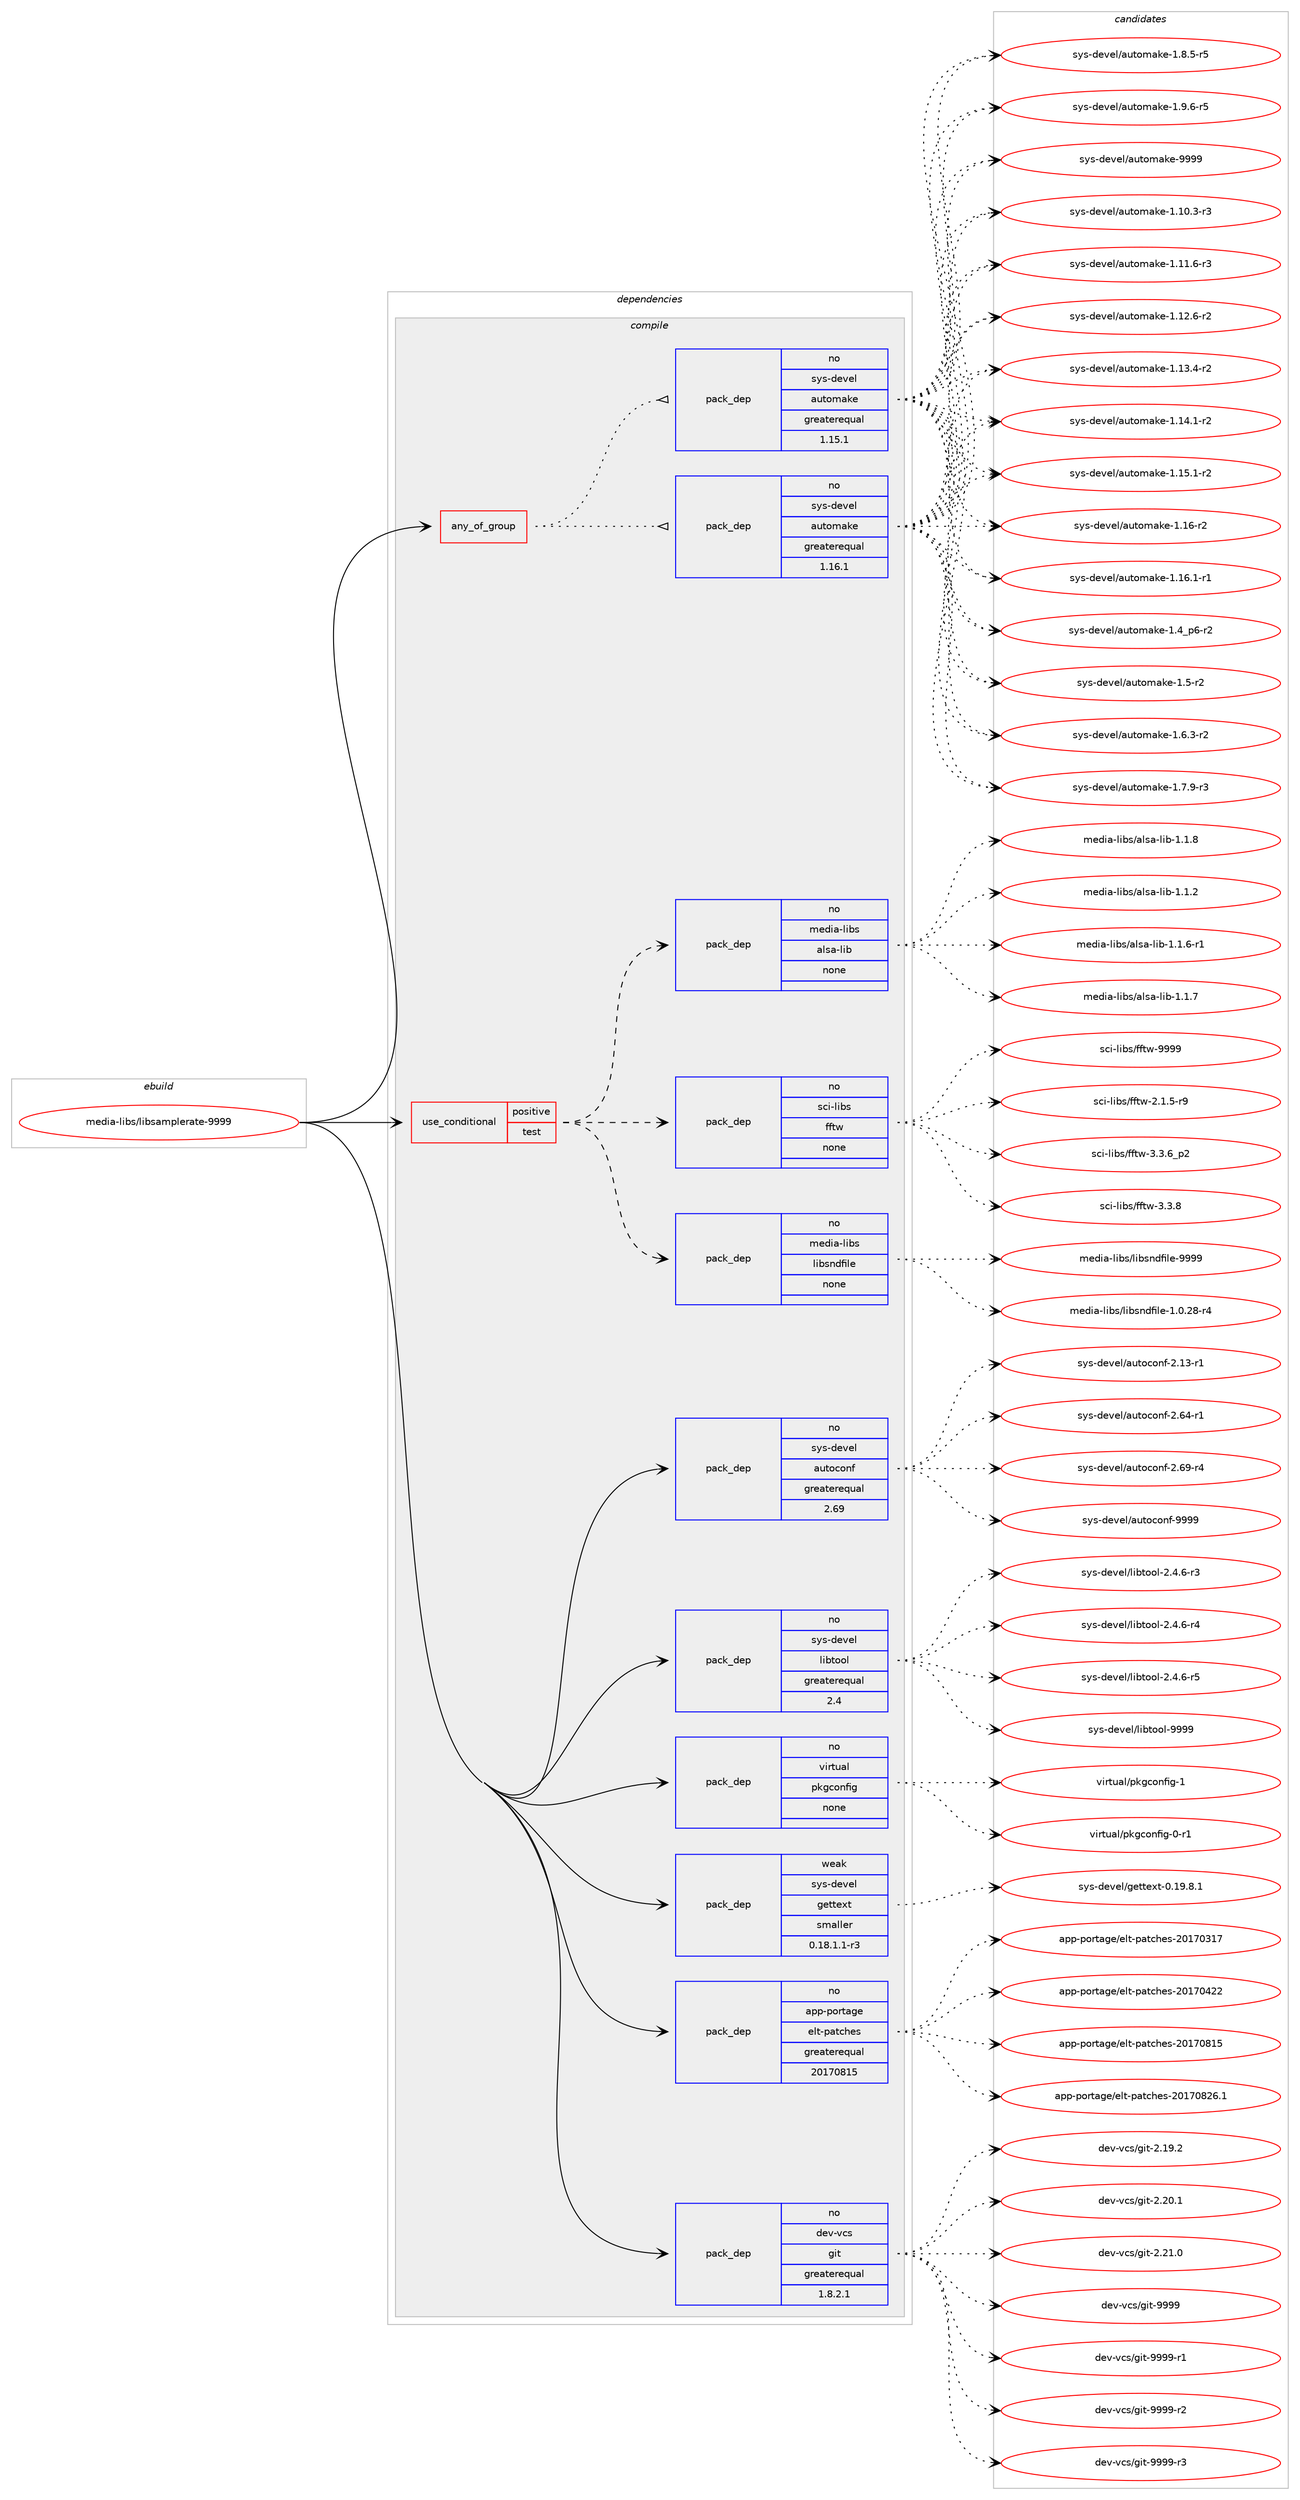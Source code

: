 digraph prolog {

# *************
# Graph options
# *************

newrank=true;
concentrate=true;
compound=true;
graph [rankdir=LR,fontname=Helvetica,fontsize=10,ranksep=1.5];#, ranksep=2.5, nodesep=0.2];
edge  [arrowhead=vee];
node  [fontname=Helvetica,fontsize=10];

# **********
# The ebuild
# **********

subgraph cluster_leftcol {
color=gray;
rank=same;
label=<<i>ebuild</i>>;
id [label="media-libs/libsamplerate-9999", color=red, width=4, href="../media-libs/libsamplerate-9999.svg"];
}

# ****************
# The dependencies
# ****************

subgraph cluster_midcol {
color=gray;
label=<<i>dependencies</i>>;
subgraph cluster_compile {
fillcolor="#eeeeee";
style=filled;
label=<<i>compile</i>>;
subgraph any25134 {
dependency1613733 [label=<<TABLE BORDER="0" CELLBORDER="1" CELLSPACING="0" CELLPADDING="4"><TR><TD CELLPADDING="10">any_of_group</TD></TR></TABLE>>, shape=none, color=red];subgraph pack1153282 {
dependency1613734 [label=<<TABLE BORDER="0" CELLBORDER="1" CELLSPACING="0" CELLPADDING="4" WIDTH="220"><TR><TD ROWSPAN="6" CELLPADDING="30">pack_dep</TD></TR><TR><TD WIDTH="110">no</TD></TR><TR><TD>sys-devel</TD></TR><TR><TD>automake</TD></TR><TR><TD>greaterequal</TD></TR><TR><TD>1.16.1</TD></TR></TABLE>>, shape=none, color=blue];
}
dependency1613733:e -> dependency1613734:w [weight=20,style="dotted",arrowhead="oinv"];
subgraph pack1153283 {
dependency1613735 [label=<<TABLE BORDER="0" CELLBORDER="1" CELLSPACING="0" CELLPADDING="4" WIDTH="220"><TR><TD ROWSPAN="6" CELLPADDING="30">pack_dep</TD></TR><TR><TD WIDTH="110">no</TD></TR><TR><TD>sys-devel</TD></TR><TR><TD>automake</TD></TR><TR><TD>greaterequal</TD></TR><TR><TD>1.15.1</TD></TR></TABLE>>, shape=none, color=blue];
}
dependency1613733:e -> dependency1613735:w [weight=20,style="dotted",arrowhead="oinv"];
}
id:e -> dependency1613733:w [weight=20,style="solid",arrowhead="vee"];
subgraph cond434618 {
dependency1613736 [label=<<TABLE BORDER="0" CELLBORDER="1" CELLSPACING="0" CELLPADDING="4"><TR><TD ROWSPAN="3" CELLPADDING="10">use_conditional</TD></TR><TR><TD>positive</TD></TR><TR><TD>test</TD></TR></TABLE>>, shape=none, color=red];
subgraph pack1153284 {
dependency1613737 [label=<<TABLE BORDER="0" CELLBORDER="1" CELLSPACING="0" CELLPADDING="4" WIDTH="220"><TR><TD ROWSPAN="6" CELLPADDING="30">pack_dep</TD></TR><TR><TD WIDTH="110">no</TD></TR><TR><TD>media-libs</TD></TR><TR><TD>alsa-lib</TD></TR><TR><TD>none</TD></TR><TR><TD></TD></TR></TABLE>>, shape=none, color=blue];
}
dependency1613736:e -> dependency1613737:w [weight=20,style="dashed",arrowhead="vee"];
subgraph pack1153285 {
dependency1613738 [label=<<TABLE BORDER="0" CELLBORDER="1" CELLSPACING="0" CELLPADDING="4" WIDTH="220"><TR><TD ROWSPAN="6" CELLPADDING="30">pack_dep</TD></TR><TR><TD WIDTH="110">no</TD></TR><TR><TD>media-libs</TD></TR><TR><TD>libsndfile</TD></TR><TR><TD>none</TD></TR><TR><TD></TD></TR></TABLE>>, shape=none, color=blue];
}
dependency1613736:e -> dependency1613738:w [weight=20,style="dashed",arrowhead="vee"];
subgraph pack1153286 {
dependency1613739 [label=<<TABLE BORDER="0" CELLBORDER="1" CELLSPACING="0" CELLPADDING="4" WIDTH="220"><TR><TD ROWSPAN="6" CELLPADDING="30">pack_dep</TD></TR><TR><TD WIDTH="110">no</TD></TR><TR><TD>sci-libs</TD></TR><TR><TD>fftw</TD></TR><TR><TD>none</TD></TR><TR><TD></TD></TR></TABLE>>, shape=none, color=blue];
}
dependency1613736:e -> dependency1613739:w [weight=20,style="dashed",arrowhead="vee"];
}
id:e -> dependency1613736:w [weight=20,style="solid",arrowhead="vee"];
subgraph pack1153287 {
dependency1613740 [label=<<TABLE BORDER="0" CELLBORDER="1" CELLSPACING="0" CELLPADDING="4" WIDTH="220"><TR><TD ROWSPAN="6" CELLPADDING="30">pack_dep</TD></TR><TR><TD WIDTH="110">no</TD></TR><TR><TD>app-portage</TD></TR><TR><TD>elt-patches</TD></TR><TR><TD>greaterequal</TD></TR><TR><TD>20170815</TD></TR></TABLE>>, shape=none, color=blue];
}
id:e -> dependency1613740:w [weight=20,style="solid",arrowhead="vee"];
subgraph pack1153288 {
dependency1613741 [label=<<TABLE BORDER="0" CELLBORDER="1" CELLSPACING="0" CELLPADDING="4" WIDTH="220"><TR><TD ROWSPAN="6" CELLPADDING="30">pack_dep</TD></TR><TR><TD WIDTH="110">no</TD></TR><TR><TD>dev-vcs</TD></TR><TR><TD>git</TD></TR><TR><TD>greaterequal</TD></TR><TR><TD>1.8.2.1</TD></TR></TABLE>>, shape=none, color=blue];
}
id:e -> dependency1613741:w [weight=20,style="solid",arrowhead="vee"];
subgraph pack1153289 {
dependency1613742 [label=<<TABLE BORDER="0" CELLBORDER="1" CELLSPACING="0" CELLPADDING="4" WIDTH="220"><TR><TD ROWSPAN="6" CELLPADDING="30">pack_dep</TD></TR><TR><TD WIDTH="110">no</TD></TR><TR><TD>sys-devel</TD></TR><TR><TD>autoconf</TD></TR><TR><TD>greaterequal</TD></TR><TR><TD>2.69</TD></TR></TABLE>>, shape=none, color=blue];
}
id:e -> dependency1613742:w [weight=20,style="solid",arrowhead="vee"];
subgraph pack1153290 {
dependency1613743 [label=<<TABLE BORDER="0" CELLBORDER="1" CELLSPACING="0" CELLPADDING="4" WIDTH="220"><TR><TD ROWSPAN="6" CELLPADDING="30">pack_dep</TD></TR><TR><TD WIDTH="110">no</TD></TR><TR><TD>sys-devel</TD></TR><TR><TD>libtool</TD></TR><TR><TD>greaterequal</TD></TR><TR><TD>2.4</TD></TR></TABLE>>, shape=none, color=blue];
}
id:e -> dependency1613743:w [weight=20,style="solid",arrowhead="vee"];
subgraph pack1153291 {
dependency1613744 [label=<<TABLE BORDER="0" CELLBORDER="1" CELLSPACING="0" CELLPADDING="4" WIDTH="220"><TR><TD ROWSPAN="6" CELLPADDING="30">pack_dep</TD></TR><TR><TD WIDTH="110">no</TD></TR><TR><TD>virtual</TD></TR><TR><TD>pkgconfig</TD></TR><TR><TD>none</TD></TR><TR><TD></TD></TR></TABLE>>, shape=none, color=blue];
}
id:e -> dependency1613744:w [weight=20,style="solid",arrowhead="vee"];
subgraph pack1153292 {
dependency1613745 [label=<<TABLE BORDER="0" CELLBORDER="1" CELLSPACING="0" CELLPADDING="4" WIDTH="220"><TR><TD ROWSPAN="6" CELLPADDING="30">pack_dep</TD></TR><TR><TD WIDTH="110">weak</TD></TR><TR><TD>sys-devel</TD></TR><TR><TD>gettext</TD></TR><TR><TD>smaller</TD></TR><TR><TD>0.18.1.1-r3</TD></TR></TABLE>>, shape=none, color=blue];
}
id:e -> dependency1613745:w [weight=20,style="solid",arrowhead="vee"];
}
subgraph cluster_compileandrun {
fillcolor="#eeeeee";
style=filled;
label=<<i>compile and run</i>>;
}
subgraph cluster_run {
fillcolor="#eeeeee";
style=filled;
label=<<i>run</i>>;
}
}

# **************
# The candidates
# **************

subgraph cluster_choices {
rank=same;
color=gray;
label=<<i>candidates</i>>;

subgraph choice1153282 {
color=black;
nodesep=1;
choice11512111545100101118101108479711711611110997107101454946494846514511451 [label="sys-devel/automake-1.10.3-r3", color=red, width=4,href="../sys-devel/automake-1.10.3-r3.svg"];
choice11512111545100101118101108479711711611110997107101454946494946544511451 [label="sys-devel/automake-1.11.6-r3", color=red, width=4,href="../sys-devel/automake-1.11.6-r3.svg"];
choice11512111545100101118101108479711711611110997107101454946495046544511450 [label="sys-devel/automake-1.12.6-r2", color=red, width=4,href="../sys-devel/automake-1.12.6-r2.svg"];
choice11512111545100101118101108479711711611110997107101454946495146524511450 [label="sys-devel/automake-1.13.4-r2", color=red, width=4,href="../sys-devel/automake-1.13.4-r2.svg"];
choice11512111545100101118101108479711711611110997107101454946495246494511450 [label="sys-devel/automake-1.14.1-r2", color=red, width=4,href="../sys-devel/automake-1.14.1-r2.svg"];
choice11512111545100101118101108479711711611110997107101454946495346494511450 [label="sys-devel/automake-1.15.1-r2", color=red, width=4,href="../sys-devel/automake-1.15.1-r2.svg"];
choice1151211154510010111810110847971171161111099710710145494649544511450 [label="sys-devel/automake-1.16-r2", color=red, width=4,href="../sys-devel/automake-1.16-r2.svg"];
choice11512111545100101118101108479711711611110997107101454946495446494511449 [label="sys-devel/automake-1.16.1-r1", color=red, width=4,href="../sys-devel/automake-1.16.1-r1.svg"];
choice115121115451001011181011084797117116111109971071014549465295112544511450 [label="sys-devel/automake-1.4_p6-r2", color=red, width=4,href="../sys-devel/automake-1.4_p6-r2.svg"];
choice11512111545100101118101108479711711611110997107101454946534511450 [label="sys-devel/automake-1.5-r2", color=red, width=4,href="../sys-devel/automake-1.5-r2.svg"];
choice115121115451001011181011084797117116111109971071014549465446514511450 [label="sys-devel/automake-1.6.3-r2", color=red, width=4,href="../sys-devel/automake-1.6.3-r2.svg"];
choice115121115451001011181011084797117116111109971071014549465546574511451 [label="sys-devel/automake-1.7.9-r3", color=red, width=4,href="../sys-devel/automake-1.7.9-r3.svg"];
choice115121115451001011181011084797117116111109971071014549465646534511453 [label="sys-devel/automake-1.8.5-r5", color=red, width=4,href="../sys-devel/automake-1.8.5-r5.svg"];
choice115121115451001011181011084797117116111109971071014549465746544511453 [label="sys-devel/automake-1.9.6-r5", color=red, width=4,href="../sys-devel/automake-1.9.6-r5.svg"];
choice115121115451001011181011084797117116111109971071014557575757 [label="sys-devel/automake-9999", color=red, width=4,href="../sys-devel/automake-9999.svg"];
dependency1613734:e -> choice11512111545100101118101108479711711611110997107101454946494846514511451:w [style=dotted,weight="100"];
dependency1613734:e -> choice11512111545100101118101108479711711611110997107101454946494946544511451:w [style=dotted,weight="100"];
dependency1613734:e -> choice11512111545100101118101108479711711611110997107101454946495046544511450:w [style=dotted,weight="100"];
dependency1613734:e -> choice11512111545100101118101108479711711611110997107101454946495146524511450:w [style=dotted,weight="100"];
dependency1613734:e -> choice11512111545100101118101108479711711611110997107101454946495246494511450:w [style=dotted,weight="100"];
dependency1613734:e -> choice11512111545100101118101108479711711611110997107101454946495346494511450:w [style=dotted,weight="100"];
dependency1613734:e -> choice1151211154510010111810110847971171161111099710710145494649544511450:w [style=dotted,weight="100"];
dependency1613734:e -> choice11512111545100101118101108479711711611110997107101454946495446494511449:w [style=dotted,weight="100"];
dependency1613734:e -> choice115121115451001011181011084797117116111109971071014549465295112544511450:w [style=dotted,weight="100"];
dependency1613734:e -> choice11512111545100101118101108479711711611110997107101454946534511450:w [style=dotted,weight="100"];
dependency1613734:e -> choice115121115451001011181011084797117116111109971071014549465446514511450:w [style=dotted,weight="100"];
dependency1613734:e -> choice115121115451001011181011084797117116111109971071014549465546574511451:w [style=dotted,weight="100"];
dependency1613734:e -> choice115121115451001011181011084797117116111109971071014549465646534511453:w [style=dotted,weight="100"];
dependency1613734:e -> choice115121115451001011181011084797117116111109971071014549465746544511453:w [style=dotted,weight="100"];
dependency1613734:e -> choice115121115451001011181011084797117116111109971071014557575757:w [style=dotted,weight="100"];
}
subgraph choice1153283 {
color=black;
nodesep=1;
choice11512111545100101118101108479711711611110997107101454946494846514511451 [label="sys-devel/automake-1.10.3-r3", color=red, width=4,href="../sys-devel/automake-1.10.3-r3.svg"];
choice11512111545100101118101108479711711611110997107101454946494946544511451 [label="sys-devel/automake-1.11.6-r3", color=red, width=4,href="../sys-devel/automake-1.11.6-r3.svg"];
choice11512111545100101118101108479711711611110997107101454946495046544511450 [label="sys-devel/automake-1.12.6-r2", color=red, width=4,href="../sys-devel/automake-1.12.6-r2.svg"];
choice11512111545100101118101108479711711611110997107101454946495146524511450 [label="sys-devel/automake-1.13.4-r2", color=red, width=4,href="../sys-devel/automake-1.13.4-r2.svg"];
choice11512111545100101118101108479711711611110997107101454946495246494511450 [label="sys-devel/automake-1.14.1-r2", color=red, width=4,href="../sys-devel/automake-1.14.1-r2.svg"];
choice11512111545100101118101108479711711611110997107101454946495346494511450 [label="sys-devel/automake-1.15.1-r2", color=red, width=4,href="../sys-devel/automake-1.15.1-r2.svg"];
choice1151211154510010111810110847971171161111099710710145494649544511450 [label="sys-devel/automake-1.16-r2", color=red, width=4,href="../sys-devel/automake-1.16-r2.svg"];
choice11512111545100101118101108479711711611110997107101454946495446494511449 [label="sys-devel/automake-1.16.1-r1", color=red, width=4,href="../sys-devel/automake-1.16.1-r1.svg"];
choice115121115451001011181011084797117116111109971071014549465295112544511450 [label="sys-devel/automake-1.4_p6-r2", color=red, width=4,href="../sys-devel/automake-1.4_p6-r2.svg"];
choice11512111545100101118101108479711711611110997107101454946534511450 [label="sys-devel/automake-1.5-r2", color=red, width=4,href="../sys-devel/automake-1.5-r2.svg"];
choice115121115451001011181011084797117116111109971071014549465446514511450 [label="sys-devel/automake-1.6.3-r2", color=red, width=4,href="../sys-devel/automake-1.6.3-r2.svg"];
choice115121115451001011181011084797117116111109971071014549465546574511451 [label="sys-devel/automake-1.7.9-r3", color=red, width=4,href="../sys-devel/automake-1.7.9-r3.svg"];
choice115121115451001011181011084797117116111109971071014549465646534511453 [label="sys-devel/automake-1.8.5-r5", color=red, width=4,href="../sys-devel/automake-1.8.5-r5.svg"];
choice115121115451001011181011084797117116111109971071014549465746544511453 [label="sys-devel/automake-1.9.6-r5", color=red, width=4,href="../sys-devel/automake-1.9.6-r5.svg"];
choice115121115451001011181011084797117116111109971071014557575757 [label="sys-devel/automake-9999", color=red, width=4,href="../sys-devel/automake-9999.svg"];
dependency1613735:e -> choice11512111545100101118101108479711711611110997107101454946494846514511451:w [style=dotted,weight="100"];
dependency1613735:e -> choice11512111545100101118101108479711711611110997107101454946494946544511451:w [style=dotted,weight="100"];
dependency1613735:e -> choice11512111545100101118101108479711711611110997107101454946495046544511450:w [style=dotted,weight="100"];
dependency1613735:e -> choice11512111545100101118101108479711711611110997107101454946495146524511450:w [style=dotted,weight="100"];
dependency1613735:e -> choice11512111545100101118101108479711711611110997107101454946495246494511450:w [style=dotted,weight="100"];
dependency1613735:e -> choice11512111545100101118101108479711711611110997107101454946495346494511450:w [style=dotted,weight="100"];
dependency1613735:e -> choice1151211154510010111810110847971171161111099710710145494649544511450:w [style=dotted,weight="100"];
dependency1613735:e -> choice11512111545100101118101108479711711611110997107101454946495446494511449:w [style=dotted,weight="100"];
dependency1613735:e -> choice115121115451001011181011084797117116111109971071014549465295112544511450:w [style=dotted,weight="100"];
dependency1613735:e -> choice11512111545100101118101108479711711611110997107101454946534511450:w [style=dotted,weight="100"];
dependency1613735:e -> choice115121115451001011181011084797117116111109971071014549465446514511450:w [style=dotted,weight="100"];
dependency1613735:e -> choice115121115451001011181011084797117116111109971071014549465546574511451:w [style=dotted,weight="100"];
dependency1613735:e -> choice115121115451001011181011084797117116111109971071014549465646534511453:w [style=dotted,weight="100"];
dependency1613735:e -> choice115121115451001011181011084797117116111109971071014549465746544511453:w [style=dotted,weight="100"];
dependency1613735:e -> choice115121115451001011181011084797117116111109971071014557575757:w [style=dotted,weight="100"];
}
subgraph choice1153284 {
color=black;
nodesep=1;
choice1091011001059745108105981154797108115974510810598454946494650 [label="media-libs/alsa-lib-1.1.2", color=red, width=4,href="../media-libs/alsa-lib-1.1.2.svg"];
choice10910110010597451081059811547971081159745108105984549464946544511449 [label="media-libs/alsa-lib-1.1.6-r1", color=red, width=4,href="../media-libs/alsa-lib-1.1.6-r1.svg"];
choice1091011001059745108105981154797108115974510810598454946494655 [label="media-libs/alsa-lib-1.1.7", color=red, width=4,href="../media-libs/alsa-lib-1.1.7.svg"];
choice1091011001059745108105981154797108115974510810598454946494656 [label="media-libs/alsa-lib-1.1.8", color=red, width=4,href="../media-libs/alsa-lib-1.1.8.svg"];
dependency1613737:e -> choice1091011001059745108105981154797108115974510810598454946494650:w [style=dotted,weight="100"];
dependency1613737:e -> choice10910110010597451081059811547971081159745108105984549464946544511449:w [style=dotted,weight="100"];
dependency1613737:e -> choice1091011001059745108105981154797108115974510810598454946494655:w [style=dotted,weight="100"];
dependency1613737:e -> choice1091011001059745108105981154797108115974510810598454946494656:w [style=dotted,weight="100"];
}
subgraph choice1153285 {
color=black;
nodesep=1;
choice1091011001059745108105981154710810598115110100102105108101454946484650564511452 [label="media-libs/libsndfile-1.0.28-r4", color=red, width=4,href="../media-libs/libsndfile-1.0.28-r4.svg"];
choice10910110010597451081059811547108105981151101001021051081014557575757 [label="media-libs/libsndfile-9999", color=red, width=4,href="../media-libs/libsndfile-9999.svg"];
dependency1613738:e -> choice1091011001059745108105981154710810598115110100102105108101454946484650564511452:w [style=dotted,weight="100"];
dependency1613738:e -> choice10910110010597451081059811547108105981151101001021051081014557575757:w [style=dotted,weight="100"];
}
subgraph choice1153286 {
color=black;
nodesep=1;
choice115991054510810598115471021021161194550464946534511457 [label="sci-libs/fftw-2.1.5-r9", color=red, width=4,href="../sci-libs/fftw-2.1.5-r9.svg"];
choice115991054510810598115471021021161194551465146549511250 [label="sci-libs/fftw-3.3.6_p2", color=red, width=4,href="../sci-libs/fftw-3.3.6_p2.svg"];
choice11599105451081059811547102102116119455146514656 [label="sci-libs/fftw-3.3.8", color=red, width=4,href="../sci-libs/fftw-3.3.8.svg"];
choice115991054510810598115471021021161194557575757 [label="sci-libs/fftw-9999", color=red, width=4,href="../sci-libs/fftw-9999.svg"];
dependency1613739:e -> choice115991054510810598115471021021161194550464946534511457:w [style=dotted,weight="100"];
dependency1613739:e -> choice115991054510810598115471021021161194551465146549511250:w [style=dotted,weight="100"];
dependency1613739:e -> choice11599105451081059811547102102116119455146514656:w [style=dotted,weight="100"];
dependency1613739:e -> choice115991054510810598115471021021161194557575757:w [style=dotted,weight="100"];
}
subgraph choice1153287 {
color=black;
nodesep=1;
choice97112112451121111141169710310147101108116451129711699104101115455048495548514955 [label="app-portage/elt-patches-20170317", color=red, width=4,href="../app-portage/elt-patches-20170317.svg"];
choice97112112451121111141169710310147101108116451129711699104101115455048495548525050 [label="app-portage/elt-patches-20170422", color=red, width=4,href="../app-portage/elt-patches-20170422.svg"];
choice97112112451121111141169710310147101108116451129711699104101115455048495548564953 [label="app-portage/elt-patches-20170815", color=red, width=4,href="../app-portage/elt-patches-20170815.svg"];
choice971121124511211111411697103101471011081164511297116991041011154550484955485650544649 [label="app-portage/elt-patches-20170826.1", color=red, width=4,href="../app-portage/elt-patches-20170826.1.svg"];
dependency1613740:e -> choice97112112451121111141169710310147101108116451129711699104101115455048495548514955:w [style=dotted,weight="100"];
dependency1613740:e -> choice97112112451121111141169710310147101108116451129711699104101115455048495548525050:w [style=dotted,weight="100"];
dependency1613740:e -> choice97112112451121111141169710310147101108116451129711699104101115455048495548564953:w [style=dotted,weight="100"];
dependency1613740:e -> choice971121124511211111411697103101471011081164511297116991041011154550484955485650544649:w [style=dotted,weight="100"];
}
subgraph choice1153288 {
color=black;
nodesep=1;
choice10010111845118991154710310511645504649574650 [label="dev-vcs/git-2.19.2", color=red, width=4,href="../dev-vcs/git-2.19.2.svg"];
choice10010111845118991154710310511645504650484649 [label="dev-vcs/git-2.20.1", color=red, width=4,href="../dev-vcs/git-2.20.1.svg"];
choice10010111845118991154710310511645504650494648 [label="dev-vcs/git-2.21.0", color=red, width=4,href="../dev-vcs/git-2.21.0.svg"];
choice1001011184511899115471031051164557575757 [label="dev-vcs/git-9999", color=red, width=4,href="../dev-vcs/git-9999.svg"];
choice10010111845118991154710310511645575757574511449 [label="dev-vcs/git-9999-r1", color=red, width=4,href="../dev-vcs/git-9999-r1.svg"];
choice10010111845118991154710310511645575757574511450 [label="dev-vcs/git-9999-r2", color=red, width=4,href="../dev-vcs/git-9999-r2.svg"];
choice10010111845118991154710310511645575757574511451 [label="dev-vcs/git-9999-r3", color=red, width=4,href="../dev-vcs/git-9999-r3.svg"];
dependency1613741:e -> choice10010111845118991154710310511645504649574650:w [style=dotted,weight="100"];
dependency1613741:e -> choice10010111845118991154710310511645504650484649:w [style=dotted,weight="100"];
dependency1613741:e -> choice10010111845118991154710310511645504650494648:w [style=dotted,weight="100"];
dependency1613741:e -> choice1001011184511899115471031051164557575757:w [style=dotted,weight="100"];
dependency1613741:e -> choice10010111845118991154710310511645575757574511449:w [style=dotted,weight="100"];
dependency1613741:e -> choice10010111845118991154710310511645575757574511450:w [style=dotted,weight="100"];
dependency1613741:e -> choice10010111845118991154710310511645575757574511451:w [style=dotted,weight="100"];
}
subgraph choice1153289 {
color=black;
nodesep=1;
choice1151211154510010111810110847971171161119911111010245504649514511449 [label="sys-devel/autoconf-2.13-r1", color=red, width=4,href="../sys-devel/autoconf-2.13-r1.svg"];
choice1151211154510010111810110847971171161119911111010245504654524511449 [label="sys-devel/autoconf-2.64-r1", color=red, width=4,href="../sys-devel/autoconf-2.64-r1.svg"];
choice1151211154510010111810110847971171161119911111010245504654574511452 [label="sys-devel/autoconf-2.69-r4", color=red, width=4,href="../sys-devel/autoconf-2.69-r4.svg"];
choice115121115451001011181011084797117116111991111101024557575757 [label="sys-devel/autoconf-9999", color=red, width=4,href="../sys-devel/autoconf-9999.svg"];
dependency1613742:e -> choice1151211154510010111810110847971171161119911111010245504649514511449:w [style=dotted,weight="100"];
dependency1613742:e -> choice1151211154510010111810110847971171161119911111010245504654524511449:w [style=dotted,weight="100"];
dependency1613742:e -> choice1151211154510010111810110847971171161119911111010245504654574511452:w [style=dotted,weight="100"];
dependency1613742:e -> choice115121115451001011181011084797117116111991111101024557575757:w [style=dotted,weight="100"];
}
subgraph choice1153290 {
color=black;
nodesep=1;
choice1151211154510010111810110847108105981161111111084550465246544511451 [label="sys-devel/libtool-2.4.6-r3", color=red, width=4,href="../sys-devel/libtool-2.4.6-r3.svg"];
choice1151211154510010111810110847108105981161111111084550465246544511452 [label="sys-devel/libtool-2.4.6-r4", color=red, width=4,href="../sys-devel/libtool-2.4.6-r4.svg"];
choice1151211154510010111810110847108105981161111111084550465246544511453 [label="sys-devel/libtool-2.4.6-r5", color=red, width=4,href="../sys-devel/libtool-2.4.6-r5.svg"];
choice1151211154510010111810110847108105981161111111084557575757 [label="sys-devel/libtool-9999", color=red, width=4,href="../sys-devel/libtool-9999.svg"];
dependency1613743:e -> choice1151211154510010111810110847108105981161111111084550465246544511451:w [style=dotted,weight="100"];
dependency1613743:e -> choice1151211154510010111810110847108105981161111111084550465246544511452:w [style=dotted,weight="100"];
dependency1613743:e -> choice1151211154510010111810110847108105981161111111084550465246544511453:w [style=dotted,weight="100"];
dependency1613743:e -> choice1151211154510010111810110847108105981161111111084557575757:w [style=dotted,weight="100"];
}
subgraph choice1153291 {
color=black;
nodesep=1;
choice11810511411611797108471121071039911111010210510345484511449 [label="virtual/pkgconfig-0-r1", color=red, width=4,href="../virtual/pkgconfig-0-r1.svg"];
choice1181051141161179710847112107103991111101021051034549 [label="virtual/pkgconfig-1", color=red, width=4,href="../virtual/pkgconfig-1.svg"];
dependency1613744:e -> choice11810511411611797108471121071039911111010210510345484511449:w [style=dotted,weight="100"];
dependency1613744:e -> choice1181051141161179710847112107103991111101021051034549:w [style=dotted,weight="100"];
}
subgraph choice1153292 {
color=black;
nodesep=1;
choice1151211154510010111810110847103101116116101120116454846495746564649 [label="sys-devel/gettext-0.19.8.1", color=red, width=4,href="../sys-devel/gettext-0.19.8.1.svg"];
dependency1613745:e -> choice1151211154510010111810110847103101116116101120116454846495746564649:w [style=dotted,weight="100"];
}
}

}
